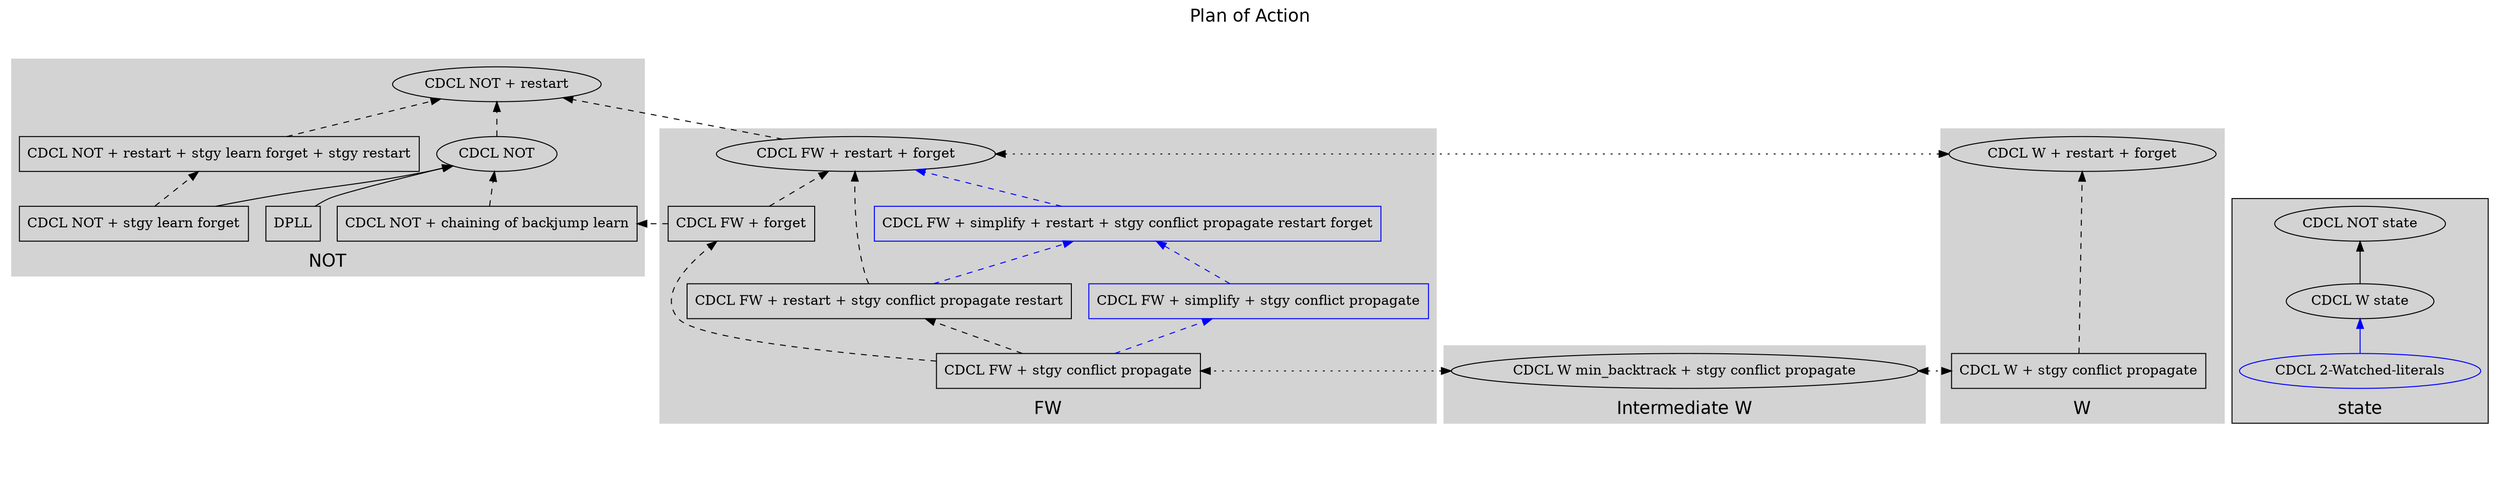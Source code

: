 //dot -o CDCL.pdf -Tpdf CDCL.dot
Digraph CDCL {
	rankdir=BT;
	graph [label="Plan of Action\n\n", labelloc=t; labeljust=center, fontname=Helvetica, fontsize=18];
	minlen=100;
	
	newrank=true;
	
	subgraph cluster_not {
		label="NOT";
		style=filled;
		color=lightgrey;
  		CDCL_NOT_restart [label="CDCL NOT + restart"];
  		CDCL_NOT [label="CDCL NOT"];
  		CDCL_NOT_restart_stgy_learn_forget_restart[label="CDCL NOT + restart + stgy learn forget + stgy restart", shape=box];
  		CDCL_NOT_chaining [label="CDCL NOT + chaining of backjump learn", shape=box];
  		DPLL [label="DPLL", shape=box];
		CDCL_NOT_stgy_learn_forget [label="CDCL NOT + stgy learn forget", shape=box];
				
		
	}

	CDCL_NOT_stgy_learn_forget -> CDCL_NOT;
	CDCL_NOT -> CDCL_NOT_restart [style=dashed];
	CDCL_NOT_stgy_learn_forget -> CDCL_NOT_restart_stgy_learn_forget_restart [style=dashed];
	CDCL_NOT_restart_stgy_learn_forget_restart -> CDCL_NOT_restart [style=dashed];
	DPLL -> CDCL_NOT;

	CDCL_NOT_chaining -> CDCL_NOT [style=dashed];
	subgraph cluster_phantom{
	  style = invis;
	  
  	  subgraph cluster_w_fw {
  		  label="Intermediate W";
  		  style=filled;
  		  color=lightgrey;
  		  CDCL_W_min_backtrack_stgy_conflict_propagate [label="CDCL W min_backtrack + stgy conflict propagate"];
  	  }
  	  subgraph cluster_fw {
  		  style=filled;
  		  color=lightgrey;
  		  label="FW";
  		  CDCL_FW_forget [label="CDCL FW + forget", shape=box];
  		  CDCL_FW_stgy_conflict_propagate_restart [label="CDCL FW + restart + stgy conflict propagate restart", shape=box];
		  CDCL_FW_simplify_stgy_conflict_propagate_restart [label="CDCL FW + simplify + restart + stgy conflict propagate restart forget", color=blue, shape=box];
  		  CDCL_FW_stgy_conflict_propagate [label="CDCL FW + stgy conflict propagate", shape=box];
  		  CDCL_FW_simplify_stgy_conflict_propagate [label="CDCL FW + simplify + stgy conflict propagate", color=blue, shape=box];
  		  CDCL_FW_forget_restart [label="CDCL FW + restart + forget"];
	  }
	}
	CDCL_FW_stgy_conflict_propagate_restart -> CDCL_FW_forget_restart [style=dashed];
	CDCL_FW_forget -> CDCL_NOT_chaining [style=dashed];
	CDCL_FW_forget -> CDCL_FW_forget_restart [style=dashed];
	CDCL_FW_forget_restart -> CDCL_NOT_restart [style=dashed];
	CDCL_FW_stgy_conflict_propagate -> CDCL_FW_stgy_conflict_propagate_restart[style=dashed];

	CDCL_FW_stgy_conflict_propagate -> CDCL_FW_simplify_stgy_conflict_propagate[style=dashed, color=blue];
	CDCL_FW_stgy_conflict_propagate_restart -> CDCL_FW_simplify_stgy_conflict_propagate_restart[style=dashed, color=blue];
	CDCL_FW_simplify_stgy_conflict_propagate -> CDCL_FW_simplify_stgy_conflict_propagate_restart[style=dashed, color=blue];
	CDCL_FW_simplify_stgy_conflict_propagate_restart -> CDCL_FW_forget_restart[style=dashed, color=blue];

	subgraph cluster_w {
		label="W";
		style=filled;
		color=lightgrey;
		CDCL_W_forget_restart [label="CDCL W + restart + forget"];
		CDCL_W_stgy_conflict_propagate [label="CDCL W + stgy conflict propagate", shape=box];
	}
	CDCL_W_stgy_conflict_propagate -> CDCL_W_forget_restart[style=dashed];
	CDCL_W_forget_restart -> CDCL_FW_forget_restart[style=dotted, dir="both"];


	CDCL_W_min_backtrack_stgy_conflict_propagate -> CDCL_W_stgy_conflict_propagate[style=dotted, dir="both"];
	CDCL_W_min_backtrack_stgy_conflict_propagate -> CDCL_FW_stgy_conflict_propagate[style=dotted, dir="both"];
	CDCL_FW_stgy_conflict_propagate -> CDCL_FW_forget[style=dashed];
	

	subgraph cluster_state {
		label="state";
		style=filled;
		CDCL_NOT_state [label="CDCL NOT state"];
		CDCL_W_state [label="CDCL W state"];
		CDCL_WL [label="CDCL 2-Watched-literals", color=blue];
	}

	CDCL_W_state -> CDCL_NOT_state;
	CDCL_WL -> CDCL_W_state[color=blue];

	{rank=same;
		CDCL_W_forget_restart;
		CDCL_FW_forget_restart;
		
	}

	{rank=sink
		CDCL_W_min_backtrack_stgy_conflict_propagate
		CDCL_W_stgy_conflict_propagate
		CDCL_FW_stgy_conflict_propagate
	}
	
	{rank=same
		CDCL_NOT_chaining
		CDCL_FW_forget
		DPLL
		CDCL_NOT_stgy_learn_forget
	}
}